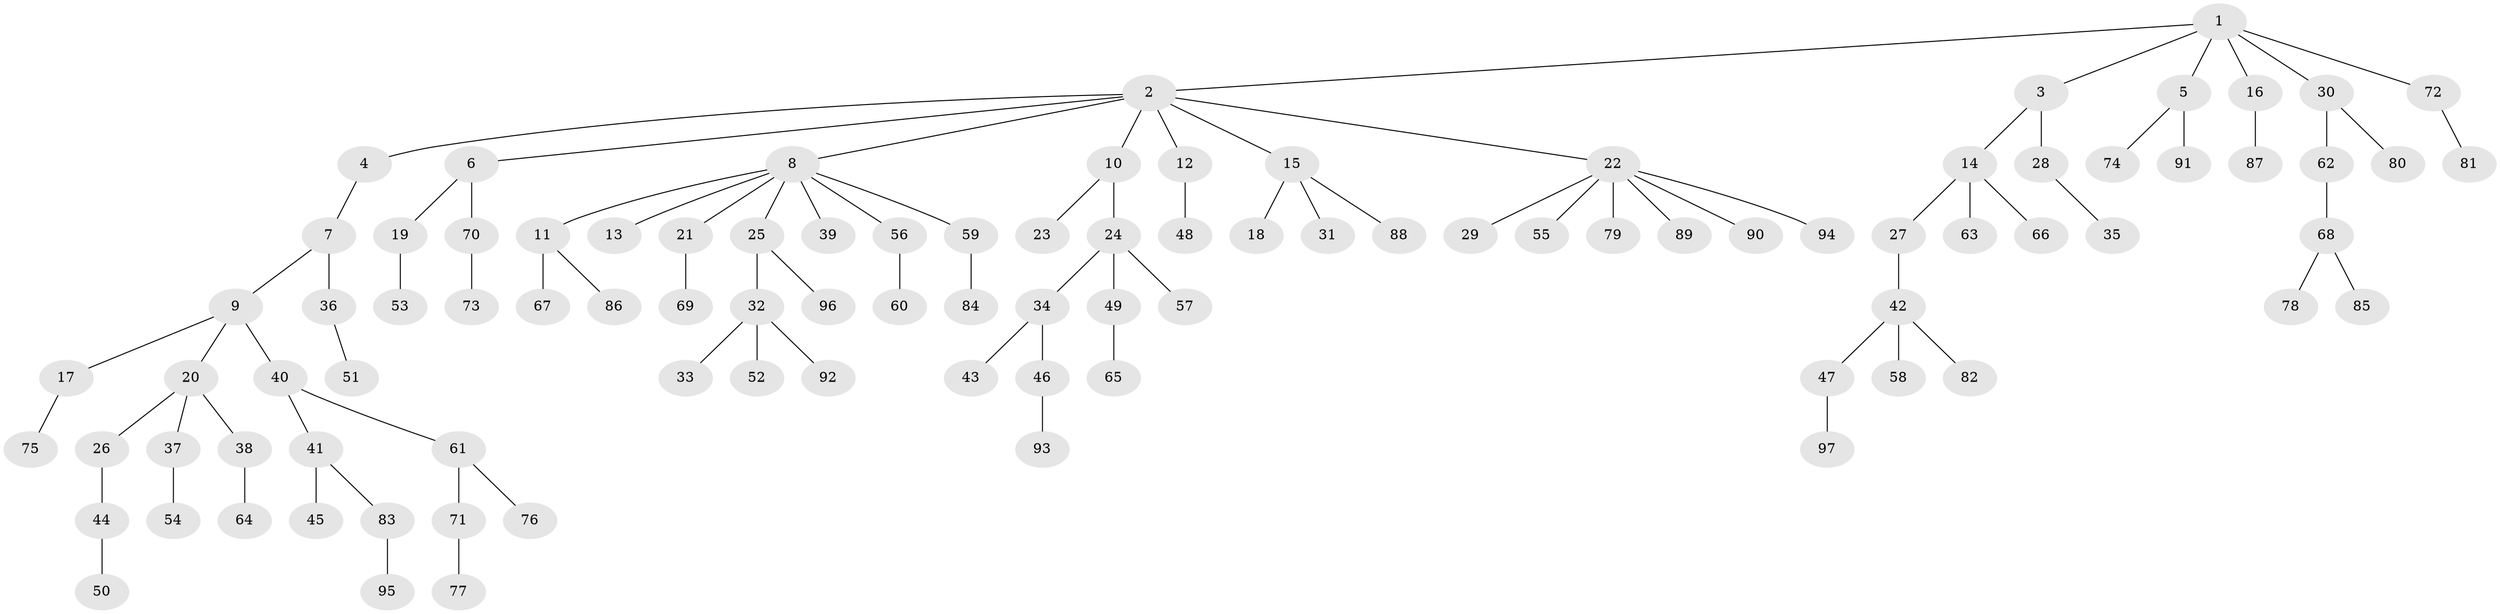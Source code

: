// coarse degree distribution, {12: 0.020833333333333332, 3: 0.14583333333333334, 2: 0.22916666666666666, 8: 0.020833333333333332, 4: 0.020833333333333332, 1: 0.5625}
// Generated by graph-tools (version 1.1) at 2025/19/03/04/25 18:19:24]
// undirected, 97 vertices, 96 edges
graph export_dot {
graph [start="1"]
  node [color=gray90,style=filled];
  1;
  2;
  3;
  4;
  5;
  6;
  7;
  8;
  9;
  10;
  11;
  12;
  13;
  14;
  15;
  16;
  17;
  18;
  19;
  20;
  21;
  22;
  23;
  24;
  25;
  26;
  27;
  28;
  29;
  30;
  31;
  32;
  33;
  34;
  35;
  36;
  37;
  38;
  39;
  40;
  41;
  42;
  43;
  44;
  45;
  46;
  47;
  48;
  49;
  50;
  51;
  52;
  53;
  54;
  55;
  56;
  57;
  58;
  59;
  60;
  61;
  62;
  63;
  64;
  65;
  66;
  67;
  68;
  69;
  70;
  71;
  72;
  73;
  74;
  75;
  76;
  77;
  78;
  79;
  80;
  81;
  82;
  83;
  84;
  85;
  86;
  87;
  88;
  89;
  90;
  91;
  92;
  93;
  94;
  95;
  96;
  97;
  1 -- 2;
  1 -- 3;
  1 -- 5;
  1 -- 16;
  1 -- 30;
  1 -- 72;
  2 -- 4;
  2 -- 6;
  2 -- 8;
  2 -- 10;
  2 -- 12;
  2 -- 15;
  2 -- 22;
  3 -- 14;
  3 -- 28;
  4 -- 7;
  5 -- 74;
  5 -- 91;
  6 -- 19;
  6 -- 70;
  7 -- 9;
  7 -- 36;
  8 -- 11;
  8 -- 13;
  8 -- 21;
  8 -- 25;
  8 -- 39;
  8 -- 56;
  8 -- 59;
  9 -- 17;
  9 -- 20;
  9 -- 40;
  10 -- 23;
  10 -- 24;
  11 -- 67;
  11 -- 86;
  12 -- 48;
  14 -- 27;
  14 -- 63;
  14 -- 66;
  15 -- 18;
  15 -- 31;
  15 -- 88;
  16 -- 87;
  17 -- 75;
  19 -- 53;
  20 -- 26;
  20 -- 37;
  20 -- 38;
  21 -- 69;
  22 -- 29;
  22 -- 55;
  22 -- 79;
  22 -- 89;
  22 -- 90;
  22 -- 94;
  24 -- 34;
  24 -- 49;
  24 -- 57;
  25 -- 32;
  25 -- 96;
  26 -- 44;
  27 -- 42;
  28 -- 35;
  30 -- 62;
  30 -- 80;
  32 -- 33;
  32 -- 52;
  32 -- 92;
  34 -- 43;
  34 -- 46;
  36 -- 51;
  37 -- 54;
  38 -- 64;
  40 -- 41;
  40 -- 61;
  41 -- 45;
  41 -- 83;
  42 -- 47;
  42 -- 58;
  42 -- 82;
  44 -- 50;
  46 -- 93;
  47 -- 97;
  49 -- 65;
  56 -- 60;
  59 -- 84;
  61 -- 71;
  61 -- 76;
  62 -- 68;
  68 -- 78;
  68 -- 85;
  70 -- 73;
  71 -- 77;
  72 -- 81;
  83 -- 95;
}
